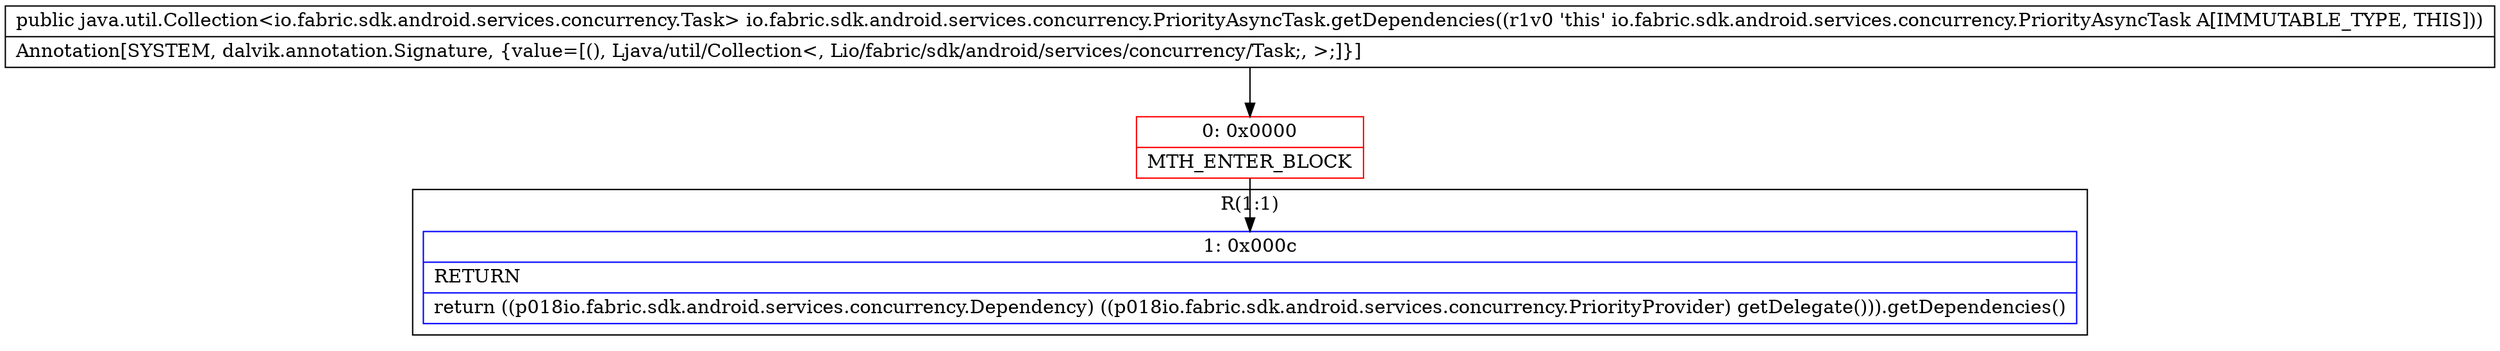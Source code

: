 digraph "CFG forio.fabric.sdk.android.services.concurrency.PriorityAsyncTask.getDependencies()Ljava\/util\/Collection;" {
subgraph cluster_Region_1918086821 {
label = "R(1:1)";
node [shape=record,color=blue];
Node_1 [shape=record,label="{1\:\ 0x000c|RETURN\l|return ((p018io.fabric.sdk.android.services.concurrency.Dependency) ((p018io.fabric.sdk.android.services.concurrency.PriorityProvider) getDelegate())).getDependencies()\l}"];
}
Node_0 [shape=record,color=red,label="{0\:\ 0x0000|MTH_ENTER_BLOCK\l}"];
MethodNode[shape=record,label="{public java.util.Collection\<io.fabric.sdk.android.services.concurrency.Task\> io.fabric.sdk.android.services.concurrency.PriorityAsyncTask.getDependencies((r1v0 'this' io.fabric.sdk.android.services.concurrency.PriorityAsyncTask A[IMMUTABLE_TYPE, THIS]))  | Annotation[SYSTEM, dalvik.annotation.Signature, \{value=[(), Ljava\/util\/Collection\<, Lio\/fabric\/sdk\/android\/services\/concurrency\/Task;, \>;]\}]\l}"];
MethodNode -> Node_0;
Node_0 -> Node_1;
}

